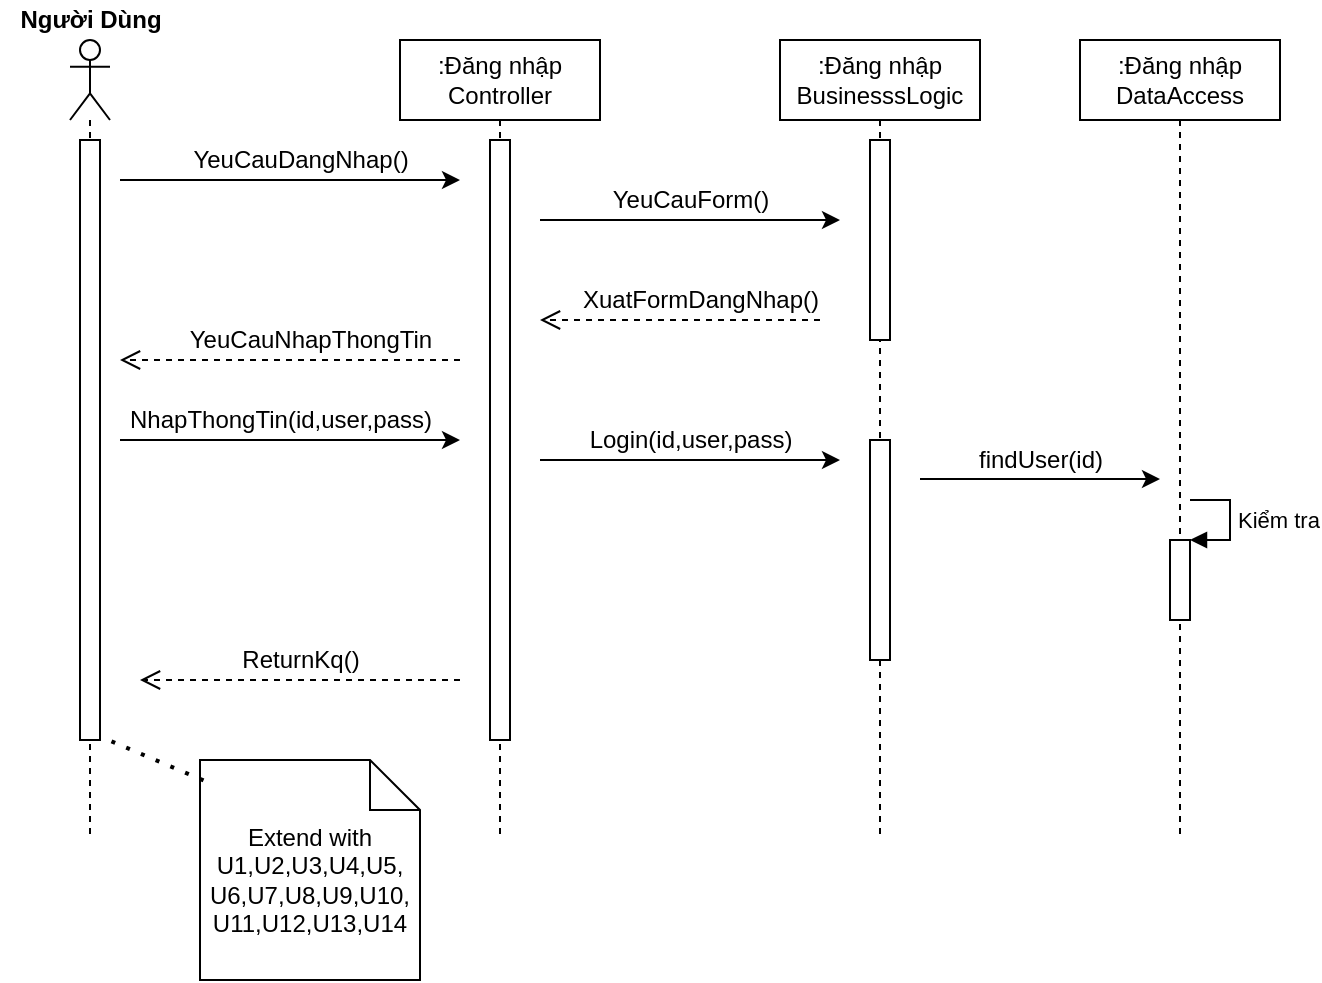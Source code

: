 <mxfile version="15.9.4" type="github">
  <diagram id="W_0u3TCXlt2y3ElXl8L4" name="Page-1">
    <mxGraphModel dx="2105" dy="547" grid="1" gridSize="10" guides="1" tooltips="1" connect="1" arrows="1" fold="1" page="1" pageScale="1" pageWidth="827" pageHeight="1169" math="0" shadow="0">
      <root>
        <mxCell id="0" />
        <mxCell id="1" parent="0" />
        <mxCell id="emeGWKnOM9Sui3QthaXl-1" value="" style="shape=umlLifeline;participant=umlActor;perimeter=lifelinePerimeter;whiteSpace=wrap;html=1;container=1;collapsible=0;recursiveResize=0;verticalAlign=top;spacingTop=36;outlineConnect=0;" parent="1" vertex="1">
          <mxGeometry x="25" y="40" width="20" height="400" as="geometry" />
        </mxCell>
        <mxCell id="emeGWKnOM9Sui3QthaXl-7" value="" style="html=1;points=[];perimeter=orthogonalPerimeter;" parent="emeGWKnOM9Sui3QthaXl-1" vertex="1">
          <mxGeometry x="5" y="50" width="10" height="300" as="geometry" />
        </mxCell>
        <mxCell id="emeGWKnOM9Sui3QthaXl-2" value="&lt;b&gt;Người Dùng&lt;/b&gt;" style="text;html=1;align=center;verticalAlign=middle;resizable=0;points=[];autosize=1;strokeColor=none;fillColor=none;" parent="1" vertex="1">
          <mxGeometry x="-10" y="20" width="90" height="20" as="geometry" />
        </mxCell>
        <mxCell id="emeGWKnOM9Sui3QthaXl-3" value=":Đăng nhập&lt;br&gt;Controller" style="shape=umlLifeline;perimeter=lifelinePerimeter;whiteSpace=wrap;html=1;container=1;collapsible=0;recursiveResize=0;outlineConnect=0;" parent="1" vertex="1">
          <mxGeometry x="190" y="40" width="100" height="400" as="geometry" />
        </mxCell>
        <mxCell id="emeGWKnOM9Sui3QthaXl-8" value="" style="html=1;points=[];perimeter=orthogonalPerimeter;" parent="emeGWKnOM9Sui3QthaXl-3" vertex="1">
          <mxGeometry x="45" y="50" width="10" height="300" as="geometry" />
        </mxCell>
        <mxCell id="emeGWKnOM9Sui3QthaXl-4" value=":Đăng nhập&lt;br&gt;BusinesssLogic" style="shape=umlLifeline;perimeter=lifelinePerimeter;whiteSpace=wrap;html=1;container=1;collapsible=0;recursiveResize=0;outlineConnect=0;" parent="1" vertex="1">
          <mxGeometry x="380" y="40" width="100" height="400" as="geometry" />
        </mxCell>
        <mxCell id="UfQ1ZoJQDonbl77tMwQs-1" value="" style="html=1;points=[];perimeter=orthogonalPerimeter;" vertex="1" parent="emeGWKnOM9Sui3QthaXl-4">
          <mxGeometry x="45" y="50" width="10" height="100" as="geometry" />
        </mxCell>
        <mxCell id="UfQ1ZoJQDonbl77tMwQs-2" value="" style="html=1;points=[];perimeter=orthogonalPerimeter;" vertex="1" parent="emeGWKnOM9Sui3QthaXl-4">
          <mxGeometry x="45" y="200" width="10" height="110" as="geometry" />
        </mxCell>
        <mxCell id="emeGWKnOM9Sui3QthaXl-5" value=":Đăng nhập&lt;br&gt;DataAccess" style="shape=umlLifeline;perimeter=lifelinePerimeter;whiteSpace=wrap;html=1;container=1;collapsible=0;recursiveResize=0;outlineConnect=0;" parent="1" vertex="1">
          <mxGeometry x="530" y="40" width="100" height="400" as="geometry" />
        </mxCell>
        <mxCell id="emeGWKnOM9Sui3QthaXl-15" value="" style="html=1;points=[];perimeter=orthogonalPerimeter;" parent="emeGWKnOM9Sui3QthaXl-5" vertex="1">
          <mxGeometry x="45" y="250" width="10" height="40" as="geometry" />
        </mxCell>
        <mxCell id="emeGWKnOM9Sui3QthaXl-16" value="Kiểm tra" style="edgeStyle=orthogonalEdgeStyle;html=1;align=left;spacingLeft=2;endArrow=block;rounded=0;entryX=1;entryY=0;" parent="emeGWKnOM9Sui3QthaXl-5" target="emeGWKnOM9Sui3QthaXl-15" edge="1">
          <mxGeometry relative="1" as="geometry">
            <mxPoint x="55" y="230" as="sourcePoint" />
            <Array as="points">
              <mxPoint x="75" y="230" />
            </Array>
          </mxGeometry>
        </mxCell>
        <mxCell id="emeGWKnOM9Sui3QthaXl-6" value="" style="endArrow=classic;html=1;rounded=0;" parent="1" edge="1">
          <mxGeometry width="50" height="50" relative="1" as="geometry">
            <mxPoint x="50" y="110" as="sourcePoint" />
            <mxPoint x="220" y="110" as="targetPoint" />
          </mxGeometry>
        </mxCell>
        <mxCell id="emeGWKnOM9Sui3QthaXl-9" value="" style="endArrow=classic;html=1;rounded=0;" parent="1" edge="1">
          <mxGeometry width="50" height="50" relative="1" as="geometry">
            <mxPoint x="260" y="130" as="sourcePoint" />
            <mxPoint x="410" y="130" as="targetPoint" />
          </mxGeometry>
        </mxCell>
        <mxCell id="emeGWKnOM9Sui3QthaXl-10" value="" style="html=1;verticalAlign=bottom;endArrow=open;dashed=1;endSize=8;rounded=0;" parent="1" edge="1">
          <mxGeometry relative="1" as="geometry">
            <mxPoint x="400" y="180" as="sourcePoint" />
            <mxPoint x="260" y="180" as="targetPoint" />
          </mxGeometry>
        </mxCell>
        <mxCell id="emeGWKnOM9Sui3QthaXl-11" value="" style="html=1;verticalAlign=bottom;endArrow=open;dashed=1;endSize=8;rounded=0;" parent="1" edge="1">
          <mxGeometry relative="1" as="geometry">
            <mxPoint x="220" y="200" as="sourcePoint" />
            <mxPoint x="50" y="200" as="targetPoint" />
          </mxGeometry>
        </mxCell>
        <mxCell id="emeGWKnOM9Sui3QthaXl-12" value="" style="endArrow=classic;html=1;rounded=0;" parent="1" edge="1">
          <mxGeometry width="50" height="50" relative="1" as="geometry">
            <mxPoint x="50" y="240" as="sourcePoint" />
            <mxPoint x="220" y="240" as="targetPoint" />
          </mxGeometry>
        </mxCell>
        <mxCell id="emeGWKnOM9Sui3QthaXl-13" value="" style="endArrow=classic;html=1;rounded=0;" parent="1" edge="1">
          <mxGeometry width="50" height="50" relative="1" as="geometry">
            <mxPoint x="260" y="250" as="sourcePoint" />
            <mxPoint x="410" y="250" as="targetPoint" />
          </mxGeometry>
        </mxCell>
        <mxCell id="emeGWKnOM9Sui3QthaXl-14" value="" style="endArrow=classic;html=1;rounded=0;" parent="1" edge="1">
          <mxGeometry width="50" height="50" relative="1" as="geometry">
            <mxPoint x="450" y="259.5" as="sourcePoint" />
            <mxPoint x="570" y="259.5" as="targetPoint" />
          </mxGeometry>
        </mxCell>
        <mxCell id="emeGWKnOM9Sui3QthaXl-20" value="YeuCauDangNhap()" style="text;html=1;align=center;verticalAlign=middle;resizable=0;points=[];autosize=1;strokeColor=none;fillColor=none;" parent="1" vertex="1">
          <mxGeometry x="80" y="90" width="120" height="20" as="geometry" />
        </mxCell>
        <mxCell id="emeGWKnOM9Sui3QthaXl-21" value="YeuCauForm()" style="text;html=1;align=center;verticalAlign=middle;resizable=0;points=[];autosize=1;strokeColor=none;fillColor=none;" parent="1" vertex="1">
          <mxGeometry x="290" y="110" width="90" height="20" as="geometry" />
        </mxCell>
        <mxCell id="emeGWKnOM9Sui3QthaXl-22" value="XuatFormDangNhap()" style="text;html=1;align=center;verticalAlign=middle;resizable=0;points=[];autosize=1;strokeColor=none;fillColor=none;" parent="1" vertex="1">
          <mxGeometry x="275" y="160" width="130" height="20" as="geometry" />
        </mxCell>
        <mxCell id="emeGWKnOM9Sui3QthaXl-23" value="YeuCauNhapThongTin" style="text;html=1;align=center;verticalAlign=middle;resizable=0;points=[];autosize=1;strokeColor=none;fillColor=none;" parent="1" vertex="1">
          <mxGeometry x="75" y="180" width="140" height="20" as="geometry" />
        </mxCell>
        <mxCell id="emeGWKnOM9Sui3QthaXl-25" value="NhapThongTin(id,user,pass)" style="text;html=1;align=center;verticalAlign=middle;resizable=0;points=[];autosize=1;strokeColor=none;fillColor=none;" parent="1" vertex="1">
          <mxGeometry x="45" y="220" width="170" height="20" as="geometry" />
        </mxCell>
        <mxCell id="emeGWKnOM9Sui3QthaXl-29" value="Login(id,user,pass)" style="text;html=1;align=center;verticalAlign=middle;resizable=0;points=[];autosize=1;strokeColor=none;fillColor=none;" parent="1" vertex="1">
          <mxGeometry x="275" y="230" width="120" height="20" as="geometry" />
        </mxCell>
        <mxCell id="emeGWKnOM9Sui3QthaXl-30" value="findUser(id)" style="text;html=1;align=center;verticalAlign=middle;resizable=0;points=[];autosize=1;strokeColor=none;fillColor=none;" parent="1" vertex="1">
          <mxGeometry x="470" y="240" width="80" height="20" as="geometry" />
        </mxCell>
        <mxCell id="emeGWKnOM9Sui3QthaXl-19" value="" style="html=1;verticalAlign=bottom;endArrow=open;dashed=1;endSize=8;rounded=0;" parent="1" edge="1">
          <mxGeometry relative="1" as="geometry">
            <mxPoint x="220" y="360" as="sourcePoint" />
            <mxPoint x="60" y="360" as="targetPoint" />
          </mxGeometry>
        </mxCell>
        <mxCell id="emeGWKnOM9Sui3QthaXl-33" value="ReturnKq()" style="text;html=1;align=center;verticalAlign=middle;resizable=0;points=[];autosize=1;strokeColor=none;fillColor=none;" parent="1" vertex="1">
          <mxGeometry x="105" y="340" width="70" height="20" as="geometry" />
        </mxCell>
        <mxCell id="emeGWKnOM9Sui3QthaXl-36" value="Extend with U1,U2,U3,U4,U5,&lt;br&gt;U6,U7,U8,U9,U10,&lt;br&gt;U11,U12,U13,U14" style="shape=note2;boundedLbl=1;whiteSpace=wrap;html=1;size=25;verticalAlign=top;align=center;" parent="1" vertex="1">
          <mxGeometry x="90" y="400" width="110" height="110" as="geometry" />
        </mxCell>
        <mxCell id="emeGWKnOM9Sui3QthaXl-38" value="" style="endArrow=none;dashed=1;html=1;dashPattern=1 3;strokeWidth=2;rounded=0;entryX=1.06;entryY=0.995;entryDx=0;entryDy=0;entryPerimeter=0;exitX=0.016;exitY=0.093;exitDx=0;exitDy=0;exitPerimeter=0;" parent="1" source="emeGWKnOM9Sui3QthaXl-36" target="emeGWKnOM9Sui3QthaXl-7" edge="1">
          <mxGeometry width="50" height="50" relative="1" as="geometry">
            <mxPoint x="50" y="480" as="sourcePoint" />
            <mxPoint x="100" y="430" as="targetPoint" />
          </mxGeometry>
        </mxCell>
      </root>
    </mxGraphModel>
  </diagram>
</mxfile>
